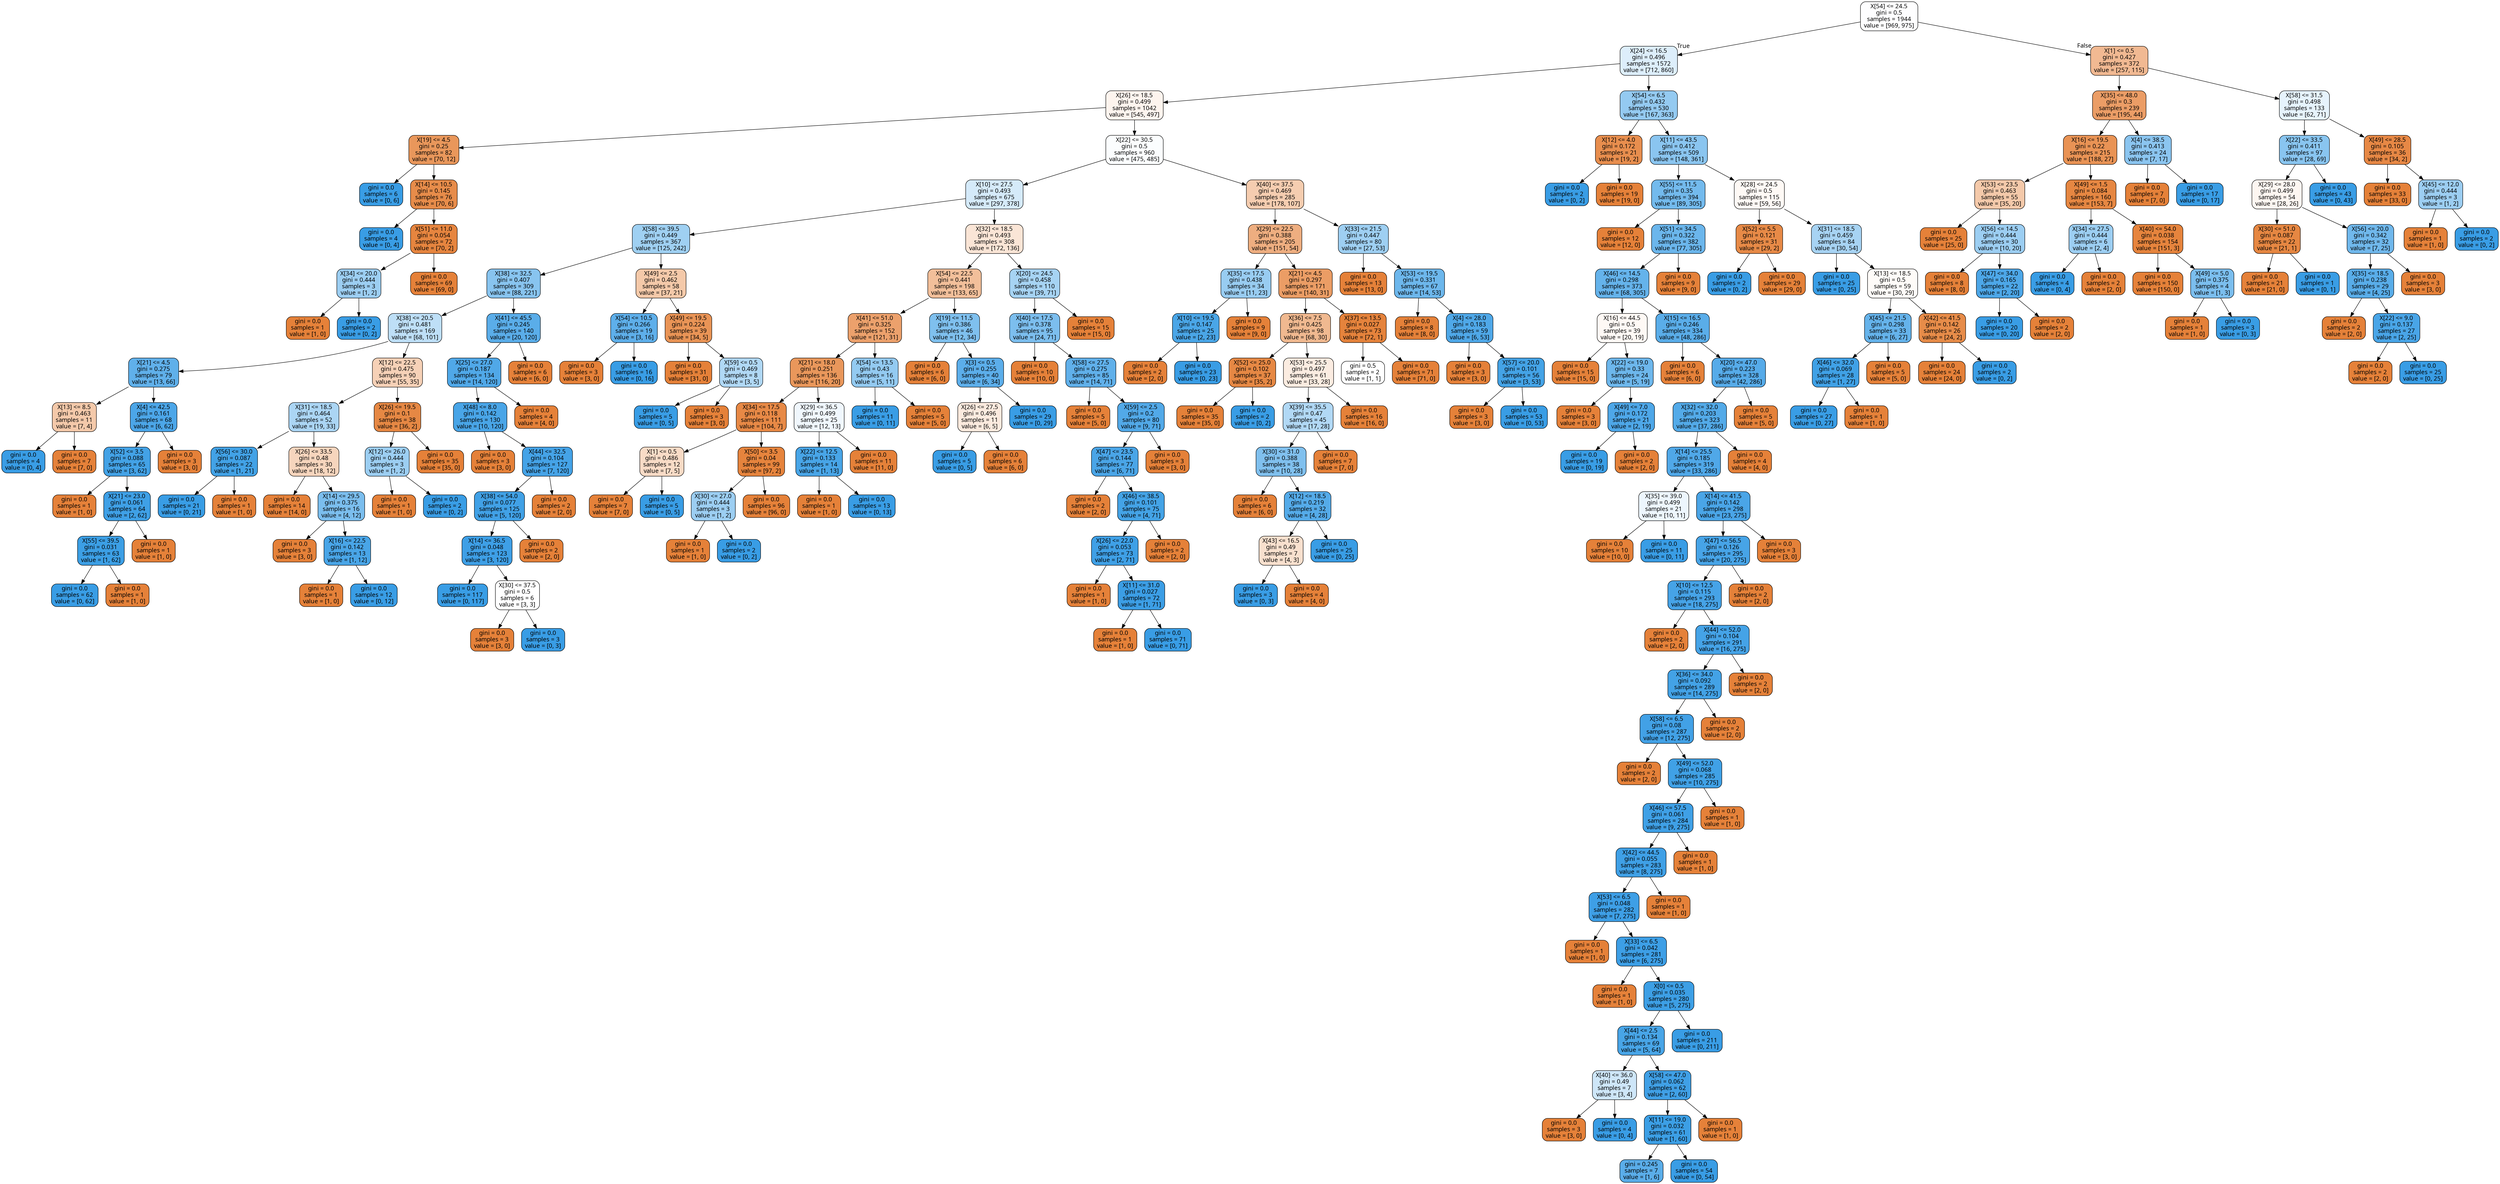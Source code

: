 digraph Tree {
node [shape=box, style="filled, rounded", color="black", fontname="Microsoft YaHei"] ;
edge [fontname="Microsoft YaHei"] ;
0 [label="X[54] <= 24.5\ngini = 0.5\nsamples = 1944\nvalue = [969, 975]", fillcolor="#fefeff"] ;
1 [label="X[24] <= 16.5\ngini = 0.496\nsamples = 1572\nvalue = [712, 860]", fillcolor="#ddeefb"] ;
0 -> 1 [labeldistance=2.5, labelangle=45, headlabel="True"] ;
2 [label="X[26] <= 18.5\ngini = 0.499\nsamples = 1042\nvalue = [545, 497]", fillcolor="#fdf4ee"] ;
1 -> 2 ;
3 [label="X[19] <= 4.5\ngini = 0.25\nsamples = 82\nvalue = [70, 12]", fillcolor="#e9975b"] ;
2 -> 3 ;
4 [label="gini = 0.0\nsamples = 6\nvalue = [0, 6]", fillcolor="#399de5"] ;
3 -> 4 ;
5 [label="X[14] <= 10.5\ngini = 0.145\nsamples = 76\nvalue = [70, 6]", fillcolor="#e78c4a"] ;
3 -> 5 ;
6 [label="gini = 0.0\nsamples = 4\nvalue = [0, 4]", fillcolor="#399de5"] ;
5 -> 6 ;
7 [label="X[51] <= 11.0\ngini = 0.054\nsamples = 72\nvalue = [70, 2]", fillcolor="#e6853f"] ;
5 -> 7 ;
8 [label="X[34] <= 20.0\ngini = 0.444\nsamples = 3\nvalue = [1, 2]", fillcolor="#9ccef2"] ;
7 -> 8 ;
9 [label="gini = 0.0\nsamples = 1\nvalue = [1, 0]", fillcolor="#e58139"] ;
8 -> 9 ;
10 [label="gini = 0.0\nsamples = 2\nvalue = [0, 2]", fillcolor="#399de5"] ;
8 -> 10 ;
11 [label="gini = 0.0\nsamples = 69\nvalue = [69, 0]", fillcolor="#e58139"] ;
7 -> 11 ;
12 [label="X[22] <= 30.5\ngini = 0.5\nsamples = 960\nvalue = [475, 485]", fillcolor="#fbfdfe"] ;
2 -> 12 ;
13 [label="X[10] <= 27.5\ngini = 0.493\nsamples = 675\nvalue = [297, 378]", fillcolor="#d5eaf9"] ;
12 -> 13 ;
14 [label="X[58] <= 39.5\ngini = 0.449\nsamples = 367\nvalue = [125, 242]", fillcolor="#9fd0f2"] ;
13 -> 14 ;
15 [label="X[38] <= 32.5\ngini = 0.407\nsamples = 309\nvalue = [88, 221]", fillcolor="#88c4ef"] ;
14 -> 15 ;
16 [label="X[38] <= 20.5\ngini = 0.481\nsamples = 169\nvalue = [68, 101]", fillcolor="#bedff7"] ;
15 -> 16 ;
17 [label="X[21] <= 4.5\ngini = 0.275\nsamples = 79\nvalue = [13, 66]", fillcolor="#60b0ea"] ;
16 -> 17 ;
18 [label="X[13] <= 8.5\ngini = 0.463\nsamples = 11\nvalue = [7, 4]", fillcolor="#f4c9aa"] ;
17 -> 18 ;
19 [label="gini = 0.0\nsamples = 4\nvalue = [0, 4]", fillcolor="#399de5"] ;
18 -> 19 ;
20 [label="gini = 0.0\nsamples = 7\nvalue = [7, 0]", fillcolor="#e58139"] ;
18 -> 20 ;
21 [label="X[4] <= 42.5\ngini = 0.161\nsamples = 68\nvalue = [6, 62]", fillcolor="#4ca6e8"] ;
17 -> 21 ;
22 [label="X[52] <= 3.5\ngini = 0.088\nsamples = 65\nvalue = [3, 62]", fillcolor="#43a2e6"] ;
21 -> 22 ;
23 [label="gini = 0.0\nsamples = 1\nvalue = [1, 0]", fillcolor="#e58139"] ;
22 -> 23 ;
24 [label="X[21] <= 23.0\ngini = 0.061\nsamples = 64\nvalue = [2, 62]", fillcolor="#3fa0e6"] ;
22 -> 24 ;
25 [label="X[55] <= 39.5\ngini = 0.031\nsamples = 63\nvalue = [1, 62]", fillcolor="#3c9fe5"] ;
24 -> 25 ;
26 [label="gini = 0.0\nsamples = 62\nvalue = [0, 62]", fillcolor="#399de5"] ;
25 -> 26 ;
27 [label="gini = 0.0\nsamples = 1\nvalue = [1, 0]", fillcolor="#e58139"] ;
25 -> 27 ;
28 [label="gini = 0.0\nsamples = 1\nvalue = [1, 0]", fillcolor="#e58139"] ;
24 -> 28 ;
29 [label="gini = 0.0\nsamples = 3\nvalue = [3, 0]", fillcolor="#e58139"] ;
21 -> 29 ;
30 [label="X[12] <= 22.5\ngini = 0.475\nsamples = 90\nvalue = [55, 35]", fillcolor="#f6d1b7"] ;
16 -> 30 ;
31 [label="X[31] <= 18.5\ngini = 0.464\nsamples = 52\nvalue = [19, 33]", fillcolor="#abd5f4"] ;
30 -> 31 ;
32 [label="X[56] <= 30.0\ngini = 0.087\nsamples = 22\nvalue = [1, 21]", fillcolor="#42a2e6"] ;
31 -> 32 ;
33 [label="gini = 0.0\nsamples = 21\nvalue = [0, 21]", fillcolor="#399de5"] ;
32 -> 33 ;
34 [label="gini = 0.0\nsamples = 1\nvalue = [1, 0]", fillcolor="#e58139"] ;
32 -> 34 ;
35 [label="X[26] <= 33.5\ngini = 0.48\nsamples = 30\nvalue = [18, 12]", fillcolor="#f6d5bd"] ;
31 -> 35 ;
36 [label="gini = 0.0\nsamples = 14\nvalue = [14, 0]", fillcolor="#e58139"] ;
35 -> 36 ;
37 [label="X[14] <= 29.5\ngini = 0.375\nsamples = 16\nvalue = [4, 12]", fillcolor="#7bbeee"] ;
35 -> 37 ;
38 [label="gini = 0.0\nsamples = 3\nvalue = [3, 0]", fillcolor="#e58139"] ;
37 -> 38 ;
39 [label="X[16] <= 22.5\ngini = 0.142\nsamples = 13\nvalue = [1, 12]", fillcolor="#49a5e7"] ;
37 -> 39 ;
40 [label="gini = 0.0\nsamples = 1\nvalue = [1, 0]", fillcolor="#e58139"] ;
39 -> 40 ;
41 [label="gini = 0.0\nsamples = 12\nvalue = [0, 12]", fillcolor="#399de5"] ;
39 -> 41 ;
42 [label="X[26] <= 19.5\ngini = 0.1\nsamples = 38\nvalue = [36, 2]", fillcolor="#e68844"] ;
30 -> 42 ;
43 [label="X[12] <= 26.0\ngini = 0.444\nsamples = 3\nvalue = [1, 2]", fillcolor="#9ccef2"] ;
42 -> 43 ;
44 [label="gini = 0.0\nsamples = 1\nvalue = [1, 0]", fillcolor="#e58139"] ;
43 -> 44 ;
45 [label="gini = 0.0\nsamples = 2\nvalue = [0, 2]", fillcolor="#399de5"] ;
43 -> 45 ;
46 [label="gini = 0.0\nsamples = 35\nvalue = [35, 0]", fillcolor="#e58139"] ;
42 -> 46 ;
47 [label="X[41] <= 45.5\ngini = 0.245\nsamples = 140\nvalue = [20, 120]", fillcolor="#5aade9"] ;
15 -> 47 ;
48 [label="X[25] <= 27.0\ngini = 0.187\nsamples = 134\nvalue = [14, 120]", fillcolor="#50a8e8"] ;
47 -> 48 ;
49 [label="X[48] <= 8.0\ngini = 0.142\nsamples = 130\nvalue = [10, 120]", fillcolor="#49a5e7"] ;
48 -> 49 ;
50 [label="gini = 0.0\nsamples = 3\nvalue = [3, 0]", fillcolor="#e58139"] ;
49 -> 50 ;
51 [label="X[44] <= 32.5\ngini = 0.104\nsamples = 127\nvalue = [7, 120]", fillcolor="#45a3e7"] ;
49 -> 51 ;
52 [label="X[38] <= 54.0\ngini = 0.077\nsamples = 125\nvalue = [5, 120]", fillcolor="#41a1e6"] ;
51 -> 52 ;
53 [label="X[14] <= 36.5\ngini = 0.048\nsamples = 123\nvalue = [3, 120]", fillcolor="#3e9fe6"] ;
52 -> 53 ;
54 [label="gini = 0.0\nsamples = 117\nvalue = [0, 117]", fillcolor="#399de5"] ;
53 -> 54 ;
55 [label="X[30] <= 37.5\ngini = 0.5\nsamples = 6\nvalue = [3, 3]", fillcolor="#ffffff"] ;
53 -> 55 ;
56 [label="gini = 0.0\nsamples = 3\nvalue = [3, 0]", fillcolor="#e58139"] ;
55 -> 56 ;
57 [label="gini = 0.0\nsamples = 3\nvalue = [0, 3]", fillcolor="#399de5"] ;
55 -> 57 ;
58 [label="gini = 0.0\nsamples = 2\nvalue = [2, 0]", fillcolor="#e58139"] ;
52 -> 58 ;
59 [label="gini = 0.0\nsamples = 2\nvalue = [2, 0]", fillcolor="#e58139"] ;
51 -> 59 ;
60 [label="gini = 0.0\nsamples = 4\nvalue = [4, 0]", fillcolor="#e58139"] ;
48 -> 60 ;
61 [label="gini = 0.0\nsamples = 6\nvalue = [6, 0]", fillcolor="#e58139"] ;
47 -> 61 ;
62 [label="X[49] <= 2.5\ngini = 0.462\nsamples = 58\nvalue = [37, 21]", fillcolor="#f4c9a9"] ;
14 -> 62 ;
63 [label="X[54] <= 10.5\ngini = 0.266\nsamples = 19\nvalue = [3, 16]", fillcolor="#5eafea"] ;
62 -> 63 ;
64 [label="gini = 0.0\nsamples = 3\nvalue = [3, 0]", fillcolor="#e58139"] ;
63 -> 64 ;
65 [label="gini = 0.0\nsamples = 16\nvalue = [0, 16]", fillcolor="#399de5"] ;
63 -> 65 ;
66 [label="X[49] <= 19.5\ngini = 0.224\nsamples = 39\nvalue = [34, 5]", fillcolor="#e99456"] ;
62 -> 66 ;
67 [label="gini = 0.0\nsamples = 31\nvalue = [31, 0]", fillcolor="#e58139"] ;
66 -> 67 ;
68 [label="X[59] <= 0.5\ngini = 0.469\nsamples = 8\nvalue = [3, 5]", fillcolor="#b0d8f5"] ;
66 -> 68 ;
69 [label="gini = 0.0\nsamples = 5\nvalue = [0, 5]", fillcolor="#399de5"] ;
68 -> 69 ;
70 [label="gini = 0.0\nsamples = 3\nvalue = [3, 0]", fillcolor="#e58139"] ;
68 -> 70 ;
71 [label="X[32] <= 18.5\ngini = 0.493\nsamples = 308\nvalue = [172, 136]", fillcolor="#fae5d6"] ;
13 -> 71 ;
72 [label="X[54] <= 22.5\ngini = 0.441\nsamples = 198\nvalue = [133, 65]", fillcolor="#f2bf9a"] ;
71 -> 72 ;
73 [label="X[41] <= 51.0\ngini = 0.325\nsamples = 152\nvalue = [121, 31]", fillcolor="#eca16c"] ;
72 -> 73 ;
74 [label="X[21] <= 18.0\ngini = 0.251\nsamples = 136\nvalue = [116, 20]", fillcolor="#e9975b"] ;
73 -> 74 ;
75 [label="X[34] <= 17.5\ngini = 0.118\nsamples = 111\nvalue = [104, 7]", fillcolor="#e78946"] ;
74 -> 75 ;
76 [label="X[1] <= 0.5\ngini = 0.486\nsamples = 12\nvalue = [7, 5]", fillcolor="#f8dbc6"] ;
75 -> 76 ;
77 [label="gini = 0.0\nsamples = 7\nvalue = [7, 0]", fillcolor="#e58139"] ;
76 -> 77 ;
78 [label="gini = 0.0\nsamples = 5\nvalue = [0, 5]", fillcolor="#399de5"] ;
76 -> 78 ;
79 [label="X[50] <= 3.5\ngini = 0.04\nsamples = 99\nvalue = [97, 2]", fillcolor="#e6843d"] ;
75 -> 79 ;
80 [label="X[30] <= 27.0\ngini = 0.444\nsamples = 3\nvalue = [1, 2]", fillcolor="#9ccef2"] ;
79 -> 80 ;
81 [label="gini = 0.0\nsamples = 1\nvalue = [1, 0]", fillcolor="#e58139"] ;
80 -> 81 ;
82 [label="gini = 0.0\nsamples = 2\nvalue = [0, 2]", fillcolor="#399de5"] ;
80 -> 82 ;
83 [label="gini = 0.0\nsamples = 96\nvalue = [96, 0]", fillcolor="#e58139"] ;
79 -> 83 ;
84 [label="X[29] <= 36.5\ngini = 0.499\nsamples = 25\nvalue = [12, 13]", fillcolor="#f0f7fd"] ;
74 -> 84 ;
85 [label="X[22] <= 12.5\ngini = 0.133\nsamples = 14\nvalue = [1, 13]", fillcolor="#48a5e7"] ;
84 -> 85 ;
86 [label="gini = 0.0\nsamples = 1\nvalue = [1, 0]", fillcolor="#e58139"] ;
85 -> 86 ;
87 [label="gini = 0.0\nsamples = 13\nvalue = [0, 13]", fillcolor="#399de5"] ;
85 -> 87 ;
88 [label="gini = 0.0\nsamples = 11\nvalue = [11, 0]", fillcolor="#e58139"] ;
84 -> 88 ;
89 [label="X[54] <= 13.5\ngini = 0.43\nsamples = 16\nvalue = [5, 11]", fillcolor="#93caf1"] ;
73 -> 89 ;
90 [label="gini = 0.0\nsamples = 11\nvalue = [0, 11]", fillcolor="#399de5"] ;
89 -> 90 ;
91 [label="gini = 0.0\nsamples = 5\nvalue = [5, 0]", fillcolor="#e58139"] ;
89 -> 91 ;
92 [label="X[19] <= 11.5\ngini = 0.386\nsamples = 46\nvalue = [12, 34]", fillcolor="#7fc0ee"] ;
72 -> 92 ;
93 [label="gini = 0.0\nsamples = 6\nvalue = [6, 0]", fillcolor="#e58139"] ;
92 -> 93 ;
94 [label="X[3] <= 0.5\ngini = 0.255\nsamples = 40\nvalue = [6, 34]", fillcolor="#5caeea"] ;
92 -> 94 ;
95 [label="X[26] <= 27.5\ngini = 0.496\nsamples = 11\nvalue = [6, 5]", fillcolor="#fbeade"] ;
94 -> 95 ;
96 [label="gini = 0.0\nsamples = 5\nvalue = [0, 5]", fillcolor="#399de5"] ;
95 -> 96 ;
97 [label="gini = 0.0\nsamples = 6\nvalue = [6, 0]", fillcolor="#e58139"] ;
95 -> 97 ;
98 [label="gini = 0.0\nsamples = 29\nvalue = [0, 29]", fillcolor="#399de5"] ;
94 -> 98 ;
99 [label="X[20] <= 24.5\ngini = 0.458\nsamples = 110\nvalue = [39, 71]", fillcolor="#a6d3f3"] ;
71 -> 99 ;
100 [label="X[40] <= 17.5\ngini = 0.378\nsamples = 95\nvalue = [24, 71]", fillcolor="#7cbeee"] ;
99 -> 100 ;
101 [label="gini = 0.0\nsamples = 10\nvalue = [10, 0]", fillcolor="#e58139"] ;
100 -> 101 ;
102 [label="X[58] <= 27.5\ngini = 0.275\nsamples = 85\nvalue = [14, 71]", fillcolor="#60b0ea"] ;
100 -> 102 ;
103 [label="gini = 0.0\nsamples = 5\nvalue = [5, 0]", fillcolor="#e58139"] ;
102 -> 103 ;
104 [label="X[59] <= 2.5\ngini = 0.2\nsamples = 80\nvalue = [9, 71]", fillcolor="#52a9e8"] ;
102 -> 104 ;
105 [label="X[47] <= 23.5\ngini = 0.144\nsamples = 77\nvalue = [6, 71]", fillcolor="#4aa5e7"] ;
104 -> 105 ;
106 [label="gini = 0.0\nsamples = 2\nvalue = [2, 0]", fillcolor="#e58139"] ;
105 -> 106 ;
107 [label="X[46] <= 38.5\ngini = 0.101\nsamples = 75\nvalue = [4, 71]", fillcolor="#44a3e6"] ;
105 -> 107 ;
108 [label="X[26] <= 22.0\ngini = 0.053\nsamples = 73\nvalue = [2, 71]", fillcolor="#3fa0e6"] ;
107 -> 108 ;
109 [label="gini = 0.0\nsamples = 1\nvalue = [1, 0]", fillcolor="#e58139"] ;
108 -> 109 ;
110 [label="X[11] <= 31.0\ngini = 0.027\nsamples = 72\nvalue = [1, 71]", fillcolor="#3c9ee5"] ;
108 -> 110 ;
111 [label="gini = 0.0\nsamples = 1\nvalue = [1, 0]", fillcolor="#e58139"] ;
110 -> 111 ;
112 [label="gini = 0.0\nsamples = 71\nvalue = [0, 71]", fillcolor="#399de5"] ;
110 -> 112 ;
113 [label="gini = 0.0\nsamples = 2\nvalue = [2, 0]", fillcolor="#e58139"] ;
107 -> 113 ;
114 [label="gini = 0.0\nsamples = 3\nvalue = [3, 0]", fillcolor="#e58139"] ;
104 -> 114 ;
115 [label="gini = 0.0\nsamples = 15\nvalue = [15, 0]", fillcolor="#e58139"] ;
99 -> 115 ;
116 [label="X[40] <= 37.5\ngini = 0.469\nsamples = 285\nvalue = [178, 107]", fillcolor="#f5cdb0"] ;
12 -> 116 ;
117 [label="X[29] <= 22.5\ngini = 0.388\nsamples = 205\nvalue = [151, 54]", fillcolor="#eeae80"] ;
116 -> 117 ;
118 [label="X[35] <= 17.5\ngini = 0.438\nsamples = 34\nvalue = [11, 23]", fillcolor="#98ccf1"] ;
117 -> 118 ;
119 [label="X[10] <= 19.5\ngini = 0.147\nsamples = 25\nvalue = [2, 23]", fillcolor="#4aa6e7"] ;
118 -> 119 ;
120 [label="gini = 0.0\nsamples = 2\nvalue = [2, 0]", fillcolor="#e58139"] ;
119 -> 120 ;
121 [label="gini = 0.0\nsamples = 23\nvalue = [0, 23]", fillcolor="#399de5"] ;
119 -> 121 ;
122 [label="gini = 0.0\nsamples = 9\nvalue = [9, 0]", fillcolor="#e58139"] ;
118 -> 122 ;
123 [label="X[21] <= 4.5\ngini = 0.297\nsamples = 171\nvalue = [140, 31]", fillcolor="#eb9d65"] ;
117 -> 123 ;
124 [label="X[36] <= 7.5\ngini = 0.425\nsamples = 98\nvalue = [68, 30]", fillcolor="#f0b990"] ;
123 -> 124 ;
125 [label="X[52] <= 25.0\ngini = 0.102\nsamples = 37\nvalue = [35, 2]", fillcolor="#e68844"] ;
124 -> 125 ;
126 [label="gini = 0.0\nsamples = 35\nvalue = [35, 0]", fillcolor="#e58139"] ;
125 -> 126 ;
127 [label="gini = 0.0\nsamples = 2\nvalue = [0, 2]", fillcolor="#399de5"] ;
125 -> 127 ;
128 [label="X[53] <= 25.5\ngini = 0.497\nsamples = 61\nvalue = [33, 28]", fillcolor="#fbece1"] ;
124 -> 128 ;
129 [label="X[39] <= 35.5\ngini = 0.47\nsamples = 45\nvalue = [17, 28]", fillcolor="#b1d8f5"] ;
128 -> 129 ;
130 [label="X[30] <= 31.0\ngini = 0.388\nsamples = 38\nvalue = [10, 28]", fillcolor="#80c0ee"] ;
129 -> 130 ;
131 [label="gini = 0.0\nsamples = 6\nvalue = [6, 0]", fillcolor="#e58139"] ;
130 -> 131 ;
132 [label="X[12] <= 18.5\ngini = 0.219\nsamples = 32\nvalue = [4, 28]", fillcolor="#55abe9"] ;
130 -> 132 ;
133 [label="X[43] <= 16.5\ngini = 0.49\nsamples = 7\nvalue = [4, 3]", fillcolor="#f8e0ce"] ;
132 -> 133 ;
134 [label="gini = 0.0\nsamples = 3\nvalue = [0, 3]", fillcolor="#399de5"] ;
133 -> 134 ;
135 [label="gini = 0.0\nsamples = 4\nvalue = [4, 0]", fillcolor="#e58139"] ;
133 -> 135 ;
136 [label="gini = 0.0\nsamples = 25\nvalue = [0, 25]", fillcolor="#399de5"] ;
132 -> 136 ;
137 [label="gini = 0.0\nsamples = 7\nvalue = [7, 0]", fillcolor="#e58139"] ;
129 -> 137 ;
138 [label="gini = 0.0\nsamples = 16\nvalue = [16, 0]", fillcolor="#e58139"] ;
128 -> 138 ;
139 [label="X[37] <= 13.5\ngini = 0.027\nsamples = 73\nvalue = [72, 1]", fillcolor="#e5833c"] ;
123 -> 139 ;
140 [label="gini = 0.5\nsamples = 2\nvalue = [1, 1]", fillcolor="#ffffff"] ;
139 -> 140 ;
141 [label="gini = 0.0\nsamples = 71\nvalue = [71, 0]", fillcolor="#e58139"] ;
139 -> 141 ;
142 [label="X[33] <= 21.5\ngini = 0.447\nsamples = 80\nvalue = [27, 53]", fillcolor="#9ecff2"] ;
116 -> 142 ;
143 [label="gini = 0.0\nsamples = 13\nvalue = [13, 0]", fillcolor="#e58139"] ;
142 -> 143 ;
144 [label="X[53] <= 19.5\ngini = 0.331\nsamples = 67\nvalue = [14, 53]", fillcolor="#6db7ec"] ;
142 -> 144 ;
145 [label="gini = 0.0\nsamples = 8\nvalue = [8, 0]", fillcolor="#e58139"] ;
144 -> 145 ;
146 [label="X[4] <= 28.0\ngini = 0.183\nsamples = 59\nvalue = [6, 53]", fillcolor="#4fa8e8"] ;
144 -> 146 ;
147 [label="gini = 0.0\nsamples = 3\nvalue = [3, 0]", fillcolor="#e58139"] ;
146 -> 147 ;
148 [label="X[57] <= 20.0\ngini = 0.101\nsamples = 56\nvalue = [3, 53]", fillcolor="#44a3e6"] ;
146 -> 148 ;
149 [label="gini = 0.0\nsamples = 3\nvalue = [3, 0]", fillcolor="#e58139"] ;
148 -> 149 ;
150 [label="gini = 0.0\nsamples = 53\nvalue = [0, 53]", fillcolor="#399de5"] ;
148 -> 150 ;
151 [label="X[54] <= 6.5\ngini = 0.432\nsamples = 530\nvalue = [167, 363]", fillcolor="#94caf1"] ;
1 -> 151 ;
152 [label="X[12] <= 4.0\ngini = 0.172\nsamples = 21\nvalue = [19, 2]", fillcolor="#e88e4e"] ;
151 -> 152 ;
153 [label="gini = 0.0\nsamples = 2\nvalue = [0, 2]", fillcolor="#399de5"] ;
152 -> 153 ;
154 [label="gini = 0.0\nsamples = 19\nvalue = [19, 0]", fillcolor="#e58139"] ;
152 -> 154 ;
155 [label="X[11] <= 43.5\ngini = 0.412\nsamples = 509\nvalue = [148, 361]", fillcolor="#8ac5f0"] ;
151 -> 155 ;
156 [label="X[55] <= 11.5\ngini = 0.35\nsamples = 394\nvalue = [89, 305]", fillcolor="#73baed"] ;
155 -> 156 ;
157 [label="gini = 0.0\nsamples = 12\nvalue = [12, 0]", fillcolor="#e58139"] ;
156 -> 157 ;
158 [label="X[51] <= 34.5\ngini = 0.322\nsamples = 382\nvalue = [77, 305]", fillcolor="#6bb6ec"] ;
156 -> 158 ;
159 [label="X[46] <= 14.5\ngini = 0.298\nsamples = 373\nvalue = [68, 305]", fillcolor="#65b3eb"] ;
158 -> 159 ;
160 [label="X[16] <= 44.5\ngini = 0.5\nsamples = 39\nvalue = [20, 19]", fillcolor="#fef9f5"] ;
159 -> 160 ;
161 [label="gini = 0.0\nsamples = 15\nvalue = [15, 0]", fillcolor="#e58139"] ;
160 -> 161 ;
162 [label="X[22] <= 19.0\ngini = 0.33\nsamples = 24\nvalue = [5, 19]", fillcolor="#6db7ec"] ;
160 -> 162 ;
163 [label="gini = 0.0\nsamples = 3\nvalue = [3, 0]", fillcolor="#e58139"] ;
162 -> 163 ;
164 [label="X[49] <= 7.0\ngini = 0.172\nsamples = 21\nvalue = [2, 19]", fillcolor="#4ea7e8"] ;
162 -> 164 ;
165 [label="gini = 0.0\nsamples = 19\nvalue = [0, 19]", fillcolor="#399de5"] ;
164 -> 165 ;
166 [label="gini = 0.0\nsamples = 2\nvalue = [2, 0]", fillcolor="#e58139"] ;
164 -> 166 ;
167 [label="X[15] <= 16.5\ngini = 0.246\nsamples = 334\nvalue = [48, 286]", fillcolor="#5aade9"] ;
159 -> 167 ;
168 [label="gini = 0.0\nsamples = 6\nvalue = [6, 0]", fillcolor="#e58139"] ;
167 -> 168 ;
169 [label="X[20] <= 47.0\ngini = 0.223\nsamples = 328\nvalue = [42, 286]", fillcolor="#56abe9"] ;
167 -> 169 ;
170 [label="X[32] <= 32.0\ngini = 0.203\nsamples = 323\nvalue = [37, 286]", fillcolor="#53aae8"] ;
169 -> 170 ;
171 [label="X[14] <= 25.5\ngini = 0.185\nsamples = 319\nvalue = [33, 286]", fillcolor="#50a8e8"] ;
170 -> 171 ;
172 [label="X[35] <= 39.0\ngini = 0.499\nsamples = 21\nvalue = [10, 11]", fillcolor="#edf6fd"] ;
171 -> 172 ;
173 [label="gini = 0.0\nsamples = 10\nvalue = [10, 0]", fillcolor="#e58139"] ;
172 -> 173 ;
174 [label="gini = 0.0\nsamples = 11\nvalue = [0, 11]", fillcolor="#399de5"] ;
172 -> 174 ;
175 [label="X[14] <= 41.5\ngini = 0.142\nsamples = 298\nvalue = [23, 275]", fillcolor="#4aa5e7"] ;
171 -> 175 ;
176 [label="X[47] <= 56.5\ngini = 0.126\nsamples = 295\nvalue = [20, 275]", fillcolor="#47a4e7"] ;
175 -> 176 ;
177 [label="X[10] <= 12.5\ngini = 0.115\nsamples = 293\nvalue = [18, 275]", fillcolor="#46a3e7"] ;
176 -> 177 ;
178 [label="gini = 0.0\nsamples = 2\nvalue = [2, 0]", fillcolor="#e58139"] ;
177 -> 178 ;
179 [label="X[44] <= 52.0\ngini = 0.104\nsamples = 291\nvalue = [16, 275]", fillcolor="#45a3e7"] ;
177 -> 179 ;
180 [label="X[36] <= 34.0\ngini = 0.092\nsamples = 289\nvalue = [14, 275]", fillcolor="#43a2e6"] ;
179 -> 180 ;
181 [label="X[58] <= 6.5\ngini = 0.08\nsamples = 287\nvalue = [12, 275]", fillcolor="#42a1e6"] ;
180 -> 181 ;
182 [label="gini = 0.0\nsamples = 2\nvalue = [2, 0]", fillcolor="#e58139"] ;
181 -> 182 ;
183 [label="X[49] <= 52.0\ngini = 0.068\nsamples = 285\nvalue = [10, 275]", fillcolor="#40a1e6"] ;
181 -> 183 ;
184 [label="X[46] <= 57.5\ngini = 0.061\nsamples = 284\nvalue = [9, 275]", fillcolor="#3fa0e6"] ;
183 -> 184 ;
185 [label="X[42] <= 44.5\ngini = 0.055\nsamples = 283\nvalue = [8, 275]", fillcolor="#3fa0e6"] ;
184 -> 185 ;
186 [label="X[53] <= 6.5\ngini = 0.048\nsamples = 282\nvalue = [7, 275]", fillcolor="#3e9fe6"] ;
185 -> 186 ;
187 [label="gini = 0.0\nsamples = 1\nvalue = [1, 0]", fillcolor="#e58139"] ;
186 -> 187 ;
188 [label="X[33] <= 6.5\ngini = 0.042\nsamples = 281\nvalue = [6, 275]", fillcolor="#3d9fe6"] ;
186 -> 188 ;
189 [label="gini = 0.0\nsamples = 1\nvalue = [1, 0]", fillcolor="#e58139"] ;
188 -> 189 ;
190 [label="X[0] <= 0.5\ngini = 0.035\nsamples = 280\nvalue = [5, 275]", fillcolor="#3d9fe5"] ;
188 -> 190 ;
191 [label="X[44] <= 2.5\ngini = 0.134\nsamples = 69\nvalue = [5, 64]", fillcolor="#48a5e7"] ;
190 -> 191 ;
192 [label="X[40] <= 36.0\ngini = 0.49\nsamples = 7\nvalue = [3, 4]", fillcolor="#cee6f8"] ;
191 -> 192 ;
193 [label="gini = 0.0\nsamples = 3\nvalue = [3, 0]", fillcolor="#e58139"] ;
192 -> 193 ;
194 [label="gini = 0.0\nsamples = 4\nvalue = [0, 4]", fillcolor="#399de5"] ;
192 -> 194 ;
195 [label="X[58] <= 47.0\ngini = 0.062\nsamples = 62\nvalue = [2, 60]", fillcolor="#40a0e6"] ;
191 -> 195 ;
196 [label="X[11] <= 19.0\ngini = 0.032\nsamples = 61\nvalue = [1, 60]", fillcolor="#3c9fe5"] ;
195 -> 196 ;
197 [label="gini = 0.245\nsamples = 7\nvalue = [1, 6]", fillcolor="#5aade9"] ;
196 -> 197 ;
198 [label="gini = 0.0\nsamples = 54\nvalue = [0, 54]", fillcolor="#399de5"] ;
196 -> 198 ;
199 [label="gini = 0.0\nsamples = 1\nvalue = [1, 0]", fillcolor="#e58139"] ;
195 -> 199 ;
200 [label="gini = 0.0\nsamples = 211\nvalue = [0, 211]", fillcolor="#399de5"] ;
190 -> 200 ;
201 [label="gini = 0.0\nsamples = 1\nvalue = [1, 0]", fillcolor="#e58139"] ;
185 -> 201 ;
202 [label="gini = 0.0\nsamples = 1\nvalue = [1, 0]", fillcolor="#e58139"] ;
184 -> 202 ;
203 [label="gini = 0.0\nsamples = 1\nvalue = [1, 0]", fillcolor="#e58139"] ;
183 -> 203 ;
204 [label="gini = 0.0\nsamples = 2\nvalue = [2, 0]", fillcolor="#e58139"] ;
180 -> 204 ;
205 [label="gini = 0.0\nsamples = 2\nvalue = [2, 0]", fillcolor="#e58139"] ;
179 -> 205 ;
206 [label="gini = 0.0\nsamples = 2\nvalue = [2, 0]", fillcolor="#e58139"] ;
176 -> 206 ;
207 [label="gini = 0.0\nsamples = 3\nvalue = [3, 0]", fillcolor="#e58139"] ;
175 -> 207 ;
208 [label="gini = 0.0\nsamples = 4\nvalue = [4, 0]", fillcolor="#e58139"] ;
170 -> 208 ;
209 [label="gini = 0.0\nsamples = 5\nvalue = [5, 0]", fillcolor="#e58139"] ;
169 -> 209 ;
210 [label="gini = 0.0\nsamples = 9\nvalue = [9, 0]", fillcolor="#e58139"] ;
158 -> 210 ;
211 [label="X[28] <= 24.5\ngini = 0.5\nsamples = 115\nvalue = [59, 56]", fillcolor="#fef9f5"] ;
155 -> 211 ;
212 [label="X[52] <= 5.5\ngini = 0.121\nsamples = 31\nvalue = [29, 2]", fillcolor="#e78a47"] ;
211 -> 212 ;
213 [label="gini = 0.0\nsamples = 2\nvalue = [0, 2]", fillcolor="#399de5"] ;
212 -> 213 ;
214 [label="gini = 0.0\nsamples = 29\nvalue = [29, 0]", fillcolor="#e58139"] ;
212 -> 214 ;
215 [label="X[31] <= 18.5\ngini = 0.459\nsamples = 84\nvalue = [30, 54]", fillcolor="#a7d3f3"] ;
211 -> 215 ;
216 [label="gini = 0.0\nsamples = 25\nvalue = [0, 25]", fillcolor="#399de5"] ;
215 -> 216 ;
217 [label="X[13] <= 18.5\ngini = 0.5\nsamples = 59\nvalue = [30, 29]", fillcolor="#fefbf8"] ;
215 -> 217 ;
218 [label="X[45] <= 21.5\ngini = 0.298\nsamples = 33\nvalue = [6, 27]", fillcolor="#65b3eb"] ;
217 -> 218 ;
219 [label="X[46] <= 32.0\ngini = 0.069\nsamples = 28\nvalue = [1, 27]", fillcolor="#40a1e6"] ;
218 -> 219 ;
220 [label="gini = 0.0\nsamples = 27\nvalue = [0, 27]", fillcolor="#399de5"] ;
219 -> 220 ;
221 [label="gini = 0.0\nsamples = 1\nvalue = [1, 0]", fillcolor="#e58139"] ;
219 -> 221 ;
222 [label="gini = 0.0\nsamples = 5\nvalue = [5, 0]", fillcolor="#e58139"] ;
218 -> 222 ;
223 [label="X[42] <= 41.5\ngini = 0.142\nsamples = 26\nvalue = [24, 2]", fillcolor="#e78c49"] ;
217 -> 223 ;
224 [label="gini = 0.0\nsamples = 24\nvalue = [24, 0]", fillcolor="#e58139"] ;
223 -> 224 ;
225 [label="gini = 0.0\nsamples = 2\nvalue = [0, 2]", fillcolor="#399de5"] ;
223 -> 225 ;
226 [label="X[1] <= 0.5\ngini = 0.427\nsamples = 372\nvalue = [257, 115]", fillcolor="#f1b992"] ;
0 -> 226 [labeldistance=2.5, labelangle=-45, headlabel="False"] ;
227 [label="X[35] <= 48.0\ngini = 0.3\nsamples = 239\nvalue = [195, 44]", fillcolor="#eb9d66"] ;
226 -> 227 ;
228 [label="X[16] <= 19.5\ngini = 0.22\nsamples = 215\nvalue = [188, 27]", fillcolor="#e99355"] ;
227 -> 228 ;
229 [label="X[53] <= 23.5\ngini = 0.463\nsamples = 55\nvalue = [35, 20]", fillcolor="#f4c9aa"] ;
228 -> 229 ;
230 [label="gini = 0.0\nsamples = 25\nvalue = [25, 0]", fillcolor="#e58139"] ;
229 -> 230 ;
231 [label="X[56] <= 14.5\ngini = 0.444\nsamples = 30\nvalue = [10, 20]", fillcolor="#9ccef2"] ;
229 -> 231 ;
232 [label="gini = 0.0\nsamples = 8\nvalue = [8, 0]", fillcolor="#e58139"] ;
231 -> 232 ;
233 [label="X[47] <= 34.0\ngini = 0.165\nsamples = 22\nvalue = [2, 20]", fillcolor="#4da7e8"] ;
231 -> 233 ;
234 [label="gini = 0.0\nsamples = 20\nvalue = [0, 20]", fillcolor="#399de5"] ;
233 -> 234 ;
235 [label="gini = 0.0\nsamples = 2\nvalue = [2, 0]", fillcolor="#e58139"] ;
233 -> 235 ;
236 [label="X[49] <= 1.5\ngini = 0.084\nsamples = 160\nvalue = [153, 7]", fillcolor="#e68742"] ;
228 -> 236 ;
237 [label="X[34] <= 27.5\ngini = 0.444\nsamples = 6\nvalue = [2, 4]", fillcolor="#9ccef2"] ;
236 -> 237 ;
238 [label="gini = 0.0\nsamples = 4\nvalue = [0, 4]", fillcolor="#399de5"] ;
237 -> 238 ;
239 [label="gini = 0.0\nsamples = 2\nvalue = [2, 0]", fillcolor="#e58139"] ;
237 -> 239 ;
240 [label="X[40] <= 54.0\ngini = 0.038\nsamples = 154\nvalue = [151, 3]", fillcolor="#e6843d"] ;
236 -> 240 ;
241 [label="gini = 0.0\nsamples = 150\nvalue = [150, 0]", fillcolor="#e58139"] ;
240 -> 241 ;
242 [label="X[49] <= 5.0\ngini = 0.375\nsamples = 4\nvalue = [1, 3]", fillcolor="#7bbeee"] ;
240 -> 242 ;
243 [label="gini = 0.0\nsamples = 1\nvalue = [1, 0]", fillcolor="#e58139"] ;
242 -> 243 ;
244 [label="gini = 0.0\nsamples = 3\nvalue = [0, 3]", fillcolor="#399de5"] ;
242 -> 244 ;
245 [label="X[4] <= 38.5\ngini = 0.413\nsamples = 24\nvalue = [7, 17]", fillcolor="#8bc5f0"] ;
227 -> 245 ;
246 [label="gini = 0.0\nsamples = 7\nvalue = [7, 0]", fillcolor="#e58139"] ;
245 -> 246 ;
247 [label="gini = 0.0\nsamples = 17\nvalue = [0, 17]", fillcolor="#399de5"] ;
245 -> 247 ;
248 [label="X[58] <= 31.5\ngini = 0.498\nsamples = 133\nvalue = [62, 71]", fillcolor="#e6f3fc"] ;
226 -> 248 ;
249 [label="X[22] <= 33.5\ngini = 0.411\nsamples = 97\nvalue = [28, 69]", fillcolor="#89c5f0"] ;
248 -> 249 ;
250 [label="X[29] <= 28.0\ngini = 0.499\nsamples = 54\nvalue = [28, 26]", fillcolor="#fdf6f1"] ;
249 -> 250 ;
251 [label="X[30] <= 51.0\ngini = 0.087\nsamples = 22\nvalue = [21, 1]", fillcolor="#e68742"] ;
250 -> 251 ;
252 [label="gini = 0.0\nsamples = 21\nvalue = [21, 0]", fillcolor="#e58139"] ;
251 -> 252 ;
253 [label="gini = 0.0\nsamples = 1\nvalue = [0, 1]", fillcolor="#399de5"] ;
251 -> 253 ;
254 [label="X[56] <= 20.0\ngini = 0.342\nsamples = 32\nvalue = [7, 25]", fillcolor="#70b8ec"] ;
250 -> 254 ;
255 [label="X[35] <= 18.5\ngini = 0.238\nsamples = 29\nvalue = [4, 25]", fillcolor="#59ade9"] ;
254 -> 255 ;
256 [label="gini = 0.0\nsamples = 2\nvalue = [2, 0]", fillcolor="#e58139"] ;
255 -> 256 ;
257 [label="X[22] <= 9.0\ngini = 0.137\nsamples = 27\nvalue = [2, 25]", fillcolor="#49a5e7"] ;
255 -> 257 ;
258 [label="gini = 0.0\nsamples = 2\nvalue = [2, 0]", fillcolor="#e58139"] ;
257 -> 258 ;
259 [label="gini = 0.0\nsamples = 25\nvalue = [0, 25]", fillcolor="#399de5"] ;
257 -> 259 ;
260 [label="gini = 0.0\nsamples = 3\nvalue = [3, 0]", fillcolor="#e58139"] ;
254 -> 260 ;
261 [label="gini = 0.0\nsamples = 43\nvalue = [0, 43]", fillcolor="#399de5"] ;
249 -> 261 ;
262 [label="X[49] <= 28.5\ngini = 0.105\nsamples = 36\nvalue = [34, 2]", fillcolor="#e78845"] ;
248 -> 262 ;
263 [label="gini = 0.0\nsamples = 33\nvalue = [33, 0]", fillcolor="#e58139"] ;
262 -> 263 ;
264 [label="X[45] <= 12.0\ngini = 0.444\nsamples = 3\nvalue = [1, 2]", fillcolor="#9ccef2"] ;
262 -> 264 ;
265 [label="gini = 0.0\nsamples = 1\nvalue = [1, 0]", fillcolor="#e58139"] ;
264 -> 265 ;
266 [label="gini = 0.0\nsamples = 2\nvalue = [0, 2]", fillcolor="#399de5"] ;
264 -> 266 ;
}